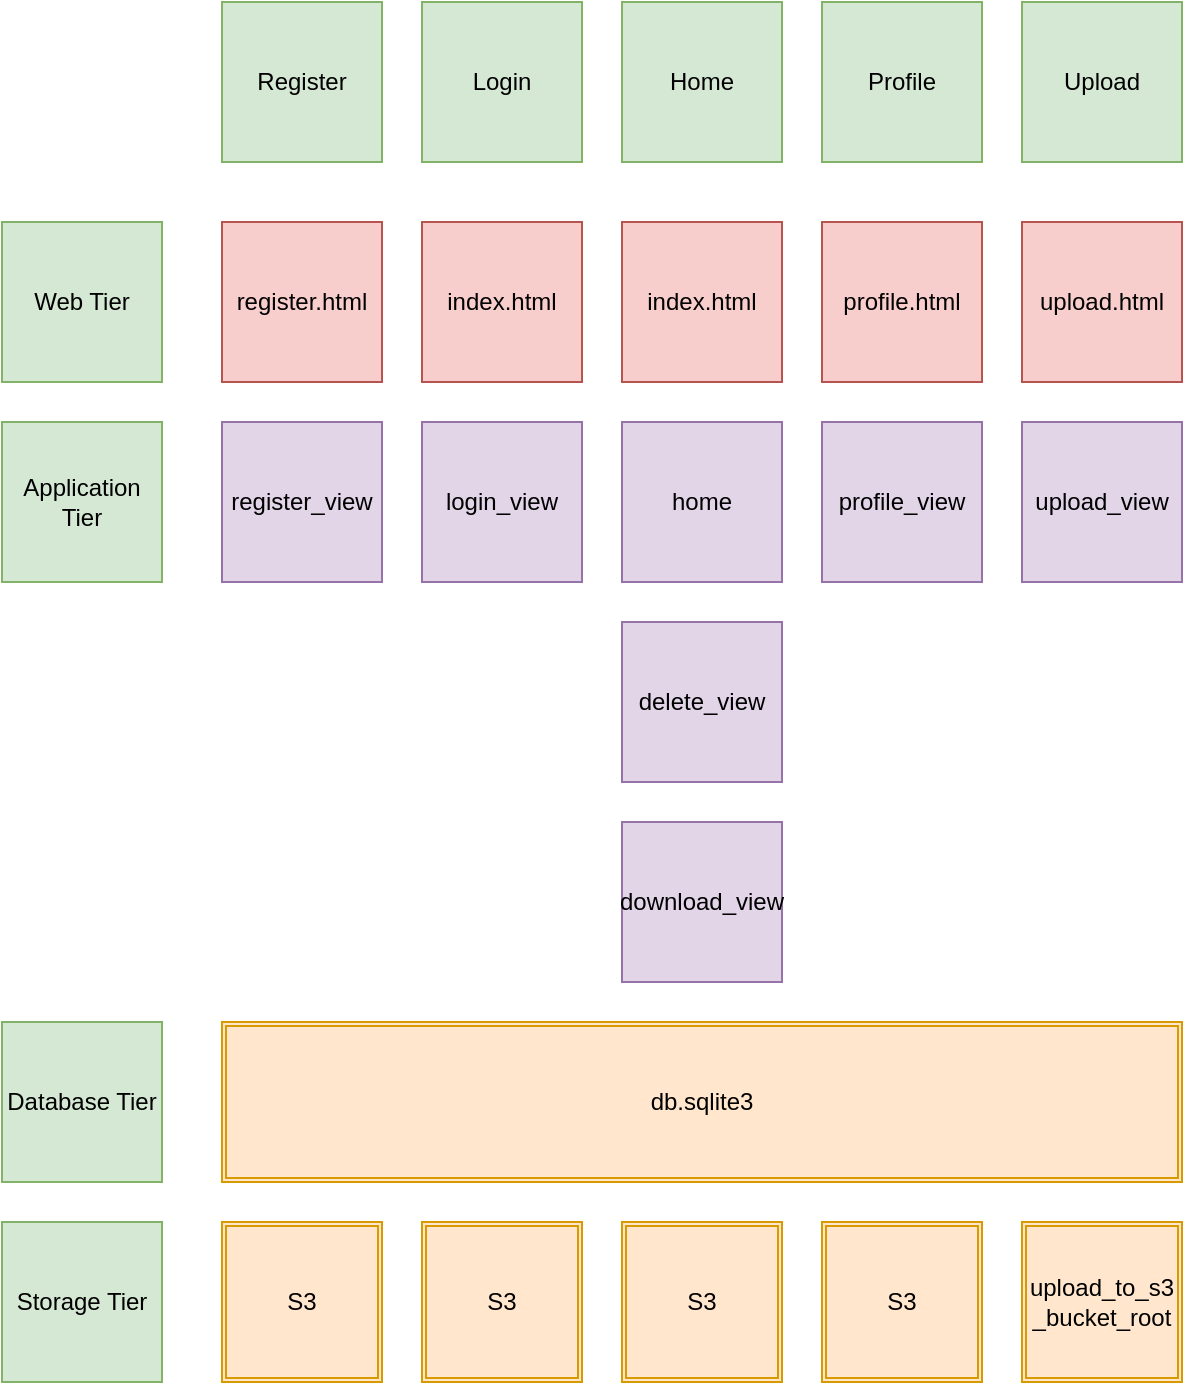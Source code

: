 <mxfile version="16.6.6" type="device"><diagram id="C5RBs43oDa-KdzZeNtuy" name="Page-1"><mxGraphModel dx="541" dy="913" grid="1" gridSize="10" guides="1" tooltips="1" connect="1" arrows="1" fold="1" page="1" pageScale="1" pageWidth="1169" pageHeight="827" math="0" shadow="0"><root><mxCell id="WIyWlLk6GJQsqaUBKTNV-0"/><mxCell id="WIyWlLk6GJQsqaUBKTNV-1" parent="WIyWlLk6GJQsqaUBKTNV-0"/><mxCell id="4zJl9A9tdYKJErFBLPtg-13" value="Register" style="whiteSpace=wrap;html=1;aspect=fixed;fillColor=#d5e8d4;strokeColor=#82b366;" vertex="1" parent="WIyWlLk6GJQsqaUBKTNV-1"><mxGeometry x="260" y="120" width="80" height="80" as="geometry"/></mxCell><mxCell id="4zJl9A9tdYKJErFBLPtg-14" value="Login" style="whiteSpace=wrap;html=1;aspect=fixed;fillColor=#d5e8d4;strokeColor=#82b366;" vertex="1" parent="WIyWlLk6GJQsqaUBKTNV-1"><mxGeometry x="360" y="120" width="80" height="80" as="geometry"/></mxCell><mxCell id="4zJl9A9tdYKJErFBLPtg-15" value="Home" style="whiteSpace=wrap;html=1;aspect=fixed;fillColor=#d5e8d4;strokeColor=#82b366;" vertex="1" parent="WIyWlLk6GJQsqaUBKTNV-1"><mxGeometry x="460" y="120" width="80" height="80" as="geometry"/></mxCell><mxCell id="4zJl9A9tdYKJErFBLPtg-16" value="Profile" style="whiteSpace=wrap;html=1;aspect=fixed;fillColor=#d5e8d4;strokeColor=#82b366;" vertex="1" parent="WIyWlLk6GJQsqaUBKTNV-1"><mxGeometry x="560" y="120" width="80" height="80" as="geometry"/></mxCell><mxCell id="4zJl9A9tdYKJErFBLPtg-17" value="Web Tier" style="whiteSpace=wrap;html=1;aspect=fixed;fillColor=#d5e8d4;strokeColor=#82b366;" vertex="1" parent="WIyWlLk6GJQsqaUBKTNV-1"><mxGeometry x="150" y="230" width="80" height="80" as="geometry"/></mxCell><mxCell id="4zJl9A9tdYKJErFBLPtg-18" value="register.html" style="whiteSpace=wrap;html=1;aspect=fixed;fillColor=#f8cecc;strokeColor=#b85450;" vertex="1" parent="WIyWlLk6GJQsqaUBKTNV-1"><mxGeometry x="260" y="230" width="80" height="80" as="geometry"/></mxCell><mxCell id="4zJl9A9tdYKJErFBLPtg-20" value="index.html" style="whiteSpace=wrap;html=1;aspect=fixed;fillColor=#f8cecc;strokeColor=#b85450;" vertex="1" parent="WIyWlLk6GJQsqaUBKTNV-1"><mxGeometry x="360" y="230" width="80" height="80" as="geometry"/></mxCell><mxCell id="4zJl9A9tdYKJErFBLPtg-21" value="index.html" style="whiteSpace=wrap;html=1;aspect=fixed;fillColor=#f8cecc;strokeColor=#b85450;" vertex="1" parent="WIyWlLk6GJQsqaUBKTNV-1"><mxGeometry x="460" y="230" width="80" height="80" as="geometry"/></mxCell><mxCell id="4zJl9A9tdYKJErFBLPtg-22" value="profile.html" style="whiteSpace=wrap;html=1;aspect=fixed;fillColor=#f8cecc;strokeColor=#b85450;" vertex="1" parent="WIyWlLk6GJQsqaUBKTNV-1"><mxGeometry x="560" y="230" width="80" height="80" as="geometry"/></mxCell><mxCell id="4zJl9A9tdYKJErFBLPtg-23" value="Application Tier" style="whiteSpace=wrap;html=1;aspect=fixed;fillColor=#d5e8d4;strokeColor=#82b366;" vertex="1" parent="WIyWlLk6GJQsqaUBKTNV-1"><mxGeometry x="150" y="330" width="80" height="80" as="geometry"/></mxCell><mxCell id="4zJl9A9tdYKJErFBLPtg-24" value="Storage Tier" style="whiteSpace=wrap;html=1;aspect=fixed;fillColor=#d5e8d4;strokeColor=#82b366;" vertex="1" parent="WIyWlLk6GJQsqaUBKTNV-1"><mxGeometry x="150" y="730" width="80" height="80" as="geometry"/></mxCell><mxCell id="4zJl9A9tdYKJErFBLPtg-25" value="Database Tier" style="whiteSpace=wrap;html=1;aspect=fixed;fillColor=#d5e8d4;strokeColor=#82b366;" vertex="1" parent="WIyWlLk6GJQsqaUBKTNV-1"><mxGeometry x="150" y="630" width="80" height="80" as="geometry"/></mxCell><mxCell id="4zJl9A9tdYKJErFBLPtg-27" value="Upload" style="whiteSpace=wrap;html=1;aspect=fixed;fillColor=#d5e8d4;strokeColor=#82b366;" vertex="1" parent="WIyWlLk6GJQsqaUBKTNV-1"><mxGeometry x="660" y="120" width="80" height="80" as="geometry"/></mxCell><mxCell id="4zJl9A9tdYKJErFBLPtg-28" value="upload.html" style="whiteSpace=wrap;html=1;aspect=fixed;fillColor=#f8cecc;strokeColor=#b85450;" vertex="1" parent="WIyWlLk6GJQsqaUBKTNV-1"><mxGeometry x="660" y="230" width="80" height="80" as="geometry"/></mxCell><mxCell id="4zJl9A9tdYKJErFBLPtg-29" value="register_view" style="whiteSpace=wrap;html=1;aspect=fixed;fillColor=#e1d5e7;strokeColor=#9673a6;" vertex="1" parent="WIyWlLk6GJQsqaUBKTNV-1"><mxGeometry x="260" y="330" width="80" height="80" as="geometry"/></mxCell><mxCell id="4zJl9A9tdYKJErFBLPtg-30" value="login_view" style="whiteSpace=wrap;html=1;aspect=fixed;fillColor=#e1d5e7;strokeColor=#9673a6;" vertex="1" parent="WIyWlLk6GJQsqaUBKTNV-1"><mxGeometry x="360" y="330" width="80" height="80" as="geometry"/></mxCell><mxCell id="4zJl9A9tdYKJErFBLPtg-31" value="profile_view" style="whiteSpace=wrap;html=1;aspect=fixed;fillColor=#e1d5e7;strokeColor=#9673a6;" vertex="1" parent="WIyWlLk6GJQsqaUBKTNV-1"><mxGeometry x="560" y="330" width="80" height="80" as="geometry"/></mxCell><mxCell id="4zJl9A9tdYKJErFBLPtg-32" value="home" style="whiteSpace=wrap;html=1;aspect=fixed;fillColor=#e1d5e7;strokeColor=#9673a6;" vertex="1" parent="WIyWlLk6GJQsqaUBKTNV-1"><mxGeometry x="460" y="330" width="80" height="80" as="geometry"/></mxCell><mxCell id="4zJl9A9tdYKJErFBLPtg-33" value="upload_view" style="whiteSpace=wrap;html=1;aspect=fixed;fillColor=#e1d5e7;strokeColor=#9673a6;" vertex="1" parent="WIyWlLk6GJQsqaUBKTNV-1"><mxGeometry x="660" y="330" width="80" height="80" as="geometry"/></mxCell><mxCell id="4zJl9A9tdYKJErFBLPtg-34" value="db.sqlite3" style="shape=ext;double=1;whiteSpace=wrap;html=1;fillColor=#ffe6cc;strokeColor=#d79b00;" vertex="1" parent="WIyWlLk6GJQsqaUBKTNV-1"><mxGeometry x="260" y="630" width="480" height="80" as="geometry"/></mxCell><mxCell id="4zJl9A9tdYKJErFBLPtg-35" value="S3" style="shape=ext;double=1;whiteSpace=wrap;html=1;fillColor=#ffe6cc;strokeColor=#d79b00;" vertex="1" parent="WIyWlLk6GJQsqaUBKTNV-1"><mxGeometry x="260" y="730" width="80" height="80" as="geometry"/></mxCell><mxCell id="4zJl9A9tdYKJErFBLPtg-37" value="S3" style="shape=ext;double=1;whiteSpace=wrap;html=1;fillColor=#ffe6cc;strokeColor=#d79b00;" vertex="1" parent="WIyWlLk6GJQsqaUBKTNV-1"><mxGeometry x="460" y="730" width="80" height="80" as="geometry"/></mxCell><mxCell id="4zJl9A9tdYKJErFBLPtg-38" value="S3" style="shape=ext;double=1;whiteSpace=wrap;html=1;fillColor=#ffe6cc;strokeColor=#d79b00;" vertex="1" parent="WIyWlLk6GJQsqaUBKTNV-1"><mxGeometry x="360" y="730" width="80" height="80" as="geometry"/></mxCell><mxCell id="4zJl9A9tdYKJErFBLPtg-39" value="S3" style="shape=ext;double=1;whiteSpace=wrap;html=1;fillColor=#ffe6cc;strokeColor=#d79b00;" vertex="1" parent="WIyWlLk6GJQsqaUBKTNV-1"><mxGeometry x="560" y="730" width="80" height="80" as="geometry"/></mxCell><mxCell id="4zJl9A9tdYKJErFBLPtg-40" value="upload_to_s3&lt;br&gt;_bucket_root" style="shape=ext;double=1;fillColor=#ffe6cc;strokeColor=#d79b00;html=1;whiteSpace=wrap;" vertex="1" parent="WIyWlLk6GJQsqaUBKTNV-1"><mxGeometry x="660" y="730" width="80" height="80" as="geometry"/></mxCell><mxCell id="4zJl9A9tdYKJErFBLPtg-41" value="delete_view" style="whiteSpace=wrap;html=1;aspect=fixed;fillColor=#e1d5e7;strokeColor=#9673a6;" vertex="1" parent="WIyWlLk6GJQsqaUBKTNV-1"><mxGeometry x="460" y="430" width="80" height="80" as="geometry"/></mxCell><mxCell id="4zJl9A9tdYKJErFBLPtg-42" value="download_view" style="whiteSpace=wrap;html=1;aspect=fixed;fillColor=#e1d5e7;strokeColor=#9673a6;" vertex="1" parent="WIyWlLk6GJQsqaUBKTNV-1"><mxGeometry x="460" y="530" width="80" height="80" as="geometry"/></mxCell></root></mxGraphModel></diagram></mxfile>